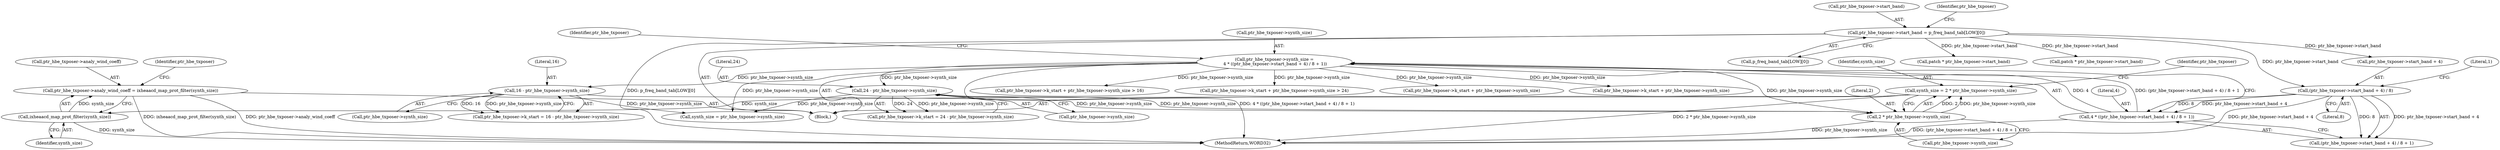 digraph "0_Android_04e8cd58f075bec5892e369c8deebca9c67e855c_4@pointer" {
"1000394" [label="(Call,ptr_hbe_txposer->analy_wind_coeff = ixheaacd_map_prot_filter(synth_size))"];
"1000398" [label="(Call,ixheaacd_map_prot_filter(synth_size))"];
"1000387" [label="(Call,synth_size = 2 * ptr_hbe_txposer->synth_size)"];
"1000389" [label="(Call,2 * ptr_hbe_txposer->synth_size)"];
"1000208" [label="(Call,24 - ptr_hbe_txposer->synth_size)"];
"1000135" [label="(Call,ptr_hbe_txposer->synth_size =\n 4 * ((ptr_hbe_txposer->start_band + 4) / 8 + 1))"];
"1000139" [label="(Call,4 * ((ptr_hbe_txposer->start_band + 4) / 8 + 1))"];
"1000142" [label="(Call,(ptr_hbe_txposer->start_band + 4) / 8)"];
"1000115" [label="(Call,ptr_hbe_txposer->start_band = p_freq_band_tab[LOW][0])"];
"1000181" [label="(Call,16 - ptr_hbe_txposer->synth_size)"];
"1000209" [label="(Literal,24)"];
"1000204" [label="(Call,ptr_hbe_txposer->k_start = 24 - ptr_hbe_txposer->synth_size)"];
"1000143" [label="(Call,ptr_hbe_txposer->start_band + 4)"];
"1000116" [label="(Call,ptr_hbe_txposer->start_band)"];
"1000177" [label="(Call,ptr_hbe_txposer->k_start = 16 - ptr_hbe_txposer->synth_size)"];
"1000388" [label="(Identifier,synth_size)"];
"1000114" [label="(Block,)"];
"1000168" [label="(Call,ptr_hbe_txposer->k_start + ptr_hbe_txposer->synth_size > 16)"];
"1000141" [label="(Call,(ptr_hbe_txposer->start_band + 4) / 8 + 1)"];
"1000389" [label="(Call,2 * ptr_hbe_txposer->synth_size)"];
"1000210" [label="(Call,ptr_hbe_txposer->synth_size)"];
"1000390" [label="(Literal,2)"];
"1000195" [label="(Call,ptr_hbe_txposer->k_start + ptr_hbe_txposer->synth_size > 24)"];
"1000152" [label="(Identifier,ptr_hbe_txposer)"];
"1000399" [label="(Identifier,synth_size)"];
"1000115" [label="(Call,ptr_hbe_txposer->start_band = p_freq_band_tab[LOW][0])"];
"1000119" [label="(Call,p_freq_band_tab[LOW][0])"];
"1000182" [label="(Literal,16)"];
"1000140" [label="(Literal,4)"];
"1000142" [label="(Call,(ptr_hbe_txposer->start_band + 4) / 8)"];
"1000395" [label="(Call,ptr_hbe_txposer->analy_wind_coeff)"];
"1000183" [label="(Call,ptr_hbe_txposer->synth_size)"];
"1000126" [label="(Identifier,ptr_hbe_txposer)"];
"1000402" [label="(Identifier,ptr_hbe_txposer)"];
"1000468" [label="(Call,patch * ptr_hbe_txposer->start_band)"];
"1000571" [label="(MethodReturn,WORD32)"];
"1000135" [label="(Call,ptr_hbe_txposer->synth_size =\n 4 * ((ptr_hbe_txposer->start_band + 4) / 8 + 1))"];
"1000387" [label="(Call,synth_size = 2 * ptr_hbe_txposer->synth_size)"];
"1000139" [label="(Call,4 * ((ptr_hbe_txposer->start_band + 4) / 8 + 1))"];
"1000196" [label="(Call,ptr_hbe_txposer->k_start + ptr_hbe_txposer->synth_size)"];
"1000148" [label="(Literal,8)"];
"1000149" [label="(Literal,1)"];
"1000398" [label="(Call,ixheaacd_map_prot_filter(synth_size))"];
"1000396" [label="(Identifier,ptr_hbe_txposer)"];
"1000208" [label="(Call,24 - ptr_hbe_txposer->synth_size)"];
"1000394" [label="(Call,ptr_hbe_txposer->analy_wind_coeff = ixheaacd_map_prot_filter(synth_size))"];
"1000451" [label="(Call,patch * ptr_hbe_txposer->start_band)"];
"1000181" [label="(Call,16 - ptr_hbe_txposer->synth_size)"];
"1000222" [label="(Call,synth_size = ptr_hbe_txposer->synth_size)"];
"1000169" [label="(Call,ptr_hbe_txposer->k_start + ptr_hbe_txposer->synth_size)"];
"1000391" [label="(Call,ptr_hbe_txposer->synth_size)"];
"1000136" [label="(Call,ptr_hbe_txposer->synth_size)"];
"1000394" -> "1000114"  [label="AST: "];
"1000394" -> "1000398"  [label="CFG: "];
"1000395" -> "1000394"  [label="AST: "];
"1000398" -> "1000394"  [label="AST: "];
"1000402" -> "1000394"  [label="CFG: "];
"1000394" -> "1000571"  [label="DDG: ixheaacd_map_prot_filter(synth_size)"];
"1000394" -> "1000571"  [label="DDG: ptr_hbe_txposer->analy_wind_coeff"];
"1000398" -> "1000394"  [label="DDG: synth_size"];
"1000398" -> "1000399"  [label="CFG: "];
"1000399" -> "1000398"  [label="AST: "];
"1000398" -> "1000571"  [label="DDG: synth_size"];
"1000387" -> "1000398"  [label="DDG: synth_size"];
"1000387" -> "1000114"  [label="AST: "];
"1000387" -> "1000389"  [label="CFG: "];
"1000388" -> "1000387"  [label="AST: "];
"1000389" -> "1000387"  [label="AST: "];
"1000396" -> "1000387"  [label="CFG: "];
"1000387" -> "1000571"  [label="DDG: 2 * ptr_hbe_txposer->synth_size"];
"1000389" -> "1000387"  [label="DDG: 2"];
"1000389" -> "1000387"  [label="DDG: ptr_hbe_txposer->synth_size"];
"1000389" -> "1000391"  [label="CFG: "];
"1000390" -> "1000389"  [label="AST: "];
"1000391" -> "1000389"  [label="AST: "];
"1000389" -> "1000571"  [label="DDG: ptr_hbe_txposer->synth_size"];
"1000208" -> "1000389"  [label="DDG: ptr_hbe_txposer->synth_size"];
"1000135" -> "1000389"  [label="DDG: ptr_hbe_txposer->synth_size"];
"1000181" -> "1000389"  [label="DDG: ptr_hbe_txposer->synth_size"];
"1000208" -> "1000204"  [label="AST: "];
"1000208" -> "1000210"  [label="CFG: "];
"1000209" -> "1000208"  [label="AST: "];
"1000210" -> "1000208"  [label="AST: "];
"1000204" -> "1000208"  [label="CFG: "];
"1000208" -> "1000204"  [label="DDG: 24"];
"1000208" -> "1000204"  [label="DDG: ptr_hbe_txposer->synth_size"];
"1000135" -> "1000208"  [label="DDG: ptr_hbe_txposer->synth_size"];
"1000208" -> "1000222"  [label="DDG: ptr_hbe_txposer->synth_size"];
"1000135" -> "1000114"  [label="AST: "];
"1000135" -> "1000139"  [label="CFG: "];
"1000136" -> "1000135"  [label="AST: "];
"1000139" -> "1000135"  [label="AST: "];
"1000152" -> "1000135"  [label="CFG: "];
"1000135" -> "1000571"  [label="DDG: 4 * ((ptr_hbe_txposer->start_band + 4) / 8 + 1)"];
"1000139" -> "1000135"  [label="DDG: 4"];
"1000139" -> "1000135"  [label="DDG: (ptr_hbe_txposer->start_band + 4) / 8 + 1"];
"1000135" -> "1000168"  [label="DDG: ptr_hbe_txposer->synth_size"];
"1000135" -> "1000169"  [label="DDG: ptr_hbe_txposer->synth_size"];
"1000135" -> "1000181"  [label="DDG: ptr_hbe_txposer->synth_size"];
"1000135" -> "1000195"  [label="DDG: ptr_hbe_txposer->synth_size"];
"1000135" -> "1000196"  [label="DDG: ptr_hbe_txposer->synth_size"];
"1000135" -> "1000222"  [label="DDG: ptr_hbe_txposer->synth_size"];
"1000139" -> "1000141"  [label="CFG: "];
"1000140" -> "1000139"  [label="AST: "];
"1000141" -> "1000139"  [label="AST: "];
"1000139" -> "1000571"  [label="DDG: (ptr_hbe_txposer->start_band + 4) / 8 + 1"];
"1000142" -> "1000139"  [label="DDG: ptr_hbe_txposer->start_band + 4"];
"1000142" -> "1000139"  [label="DDG: 8"];
"1000142" -> "1000141"  [label="AST: "];
"1000142" -> "1000148"  [label="CFG: "];
"1000143" -> "1000142"  [label="AST: "];
"1000148" -> "1000142"  [label="AST: "];
"1000149" -> "1000142"  [label="CFG: "];
"1000142" -> "1000571"  [label="DDG: ptr_hbe_txposer->start_band + 4"];
"1000142" -> "1000141"  [label="DDG: ptr_hbe_txposer->start_band + 4"];
"1000142" -> "1000141"  [label="DDG: 8"];
"1000115" -> "1000142"  [label="DDG: ptr_hbe_txposer->start_band"];
"1000115" -> "1000114"  [label="AST: "];
"1000115" -> "1000119"  [label="CFG: "];
"1000116" -> "1000115"  [label="AST: "];
"1000119" -> "1000115"  [label="AST: "];
"1000126" -> "1000115"  [label="CFG: "];
"1000115" -> "1000571"  [label="DDG: p_freq_band_tab[LOW][0]"];
"1000115" -> "1000143"  [label="DDG: ptr_hbe_txposer->start_band"];
"1000115" -> "1000451"  [label="DDG: ptr_hbe_txposer->start_band"];
"1000115" -> "1000468"  [label="DDG: ptr_hbe_txposer->start_band"];
"1000181" -> "1000177"  [label="AST: "];
"1000181" -> "1000183"  [label="CFG: "];
"1000182" -> "1000181"  [label="AST: "];
"1000183" -> "1000181"  [label="AST: "];
"1000177" -> "1000181"  [label="CFG: "];
"1000181" -> "1000177"  [label="DDG: 16"];
"1000181" -> "1000177"  [label="DDG: ptr_hbe_txposer->synth_size"];
"1000181" -> "1000222"  [label="DDG: ptr_hbe_txposer->synth_size"];
}
